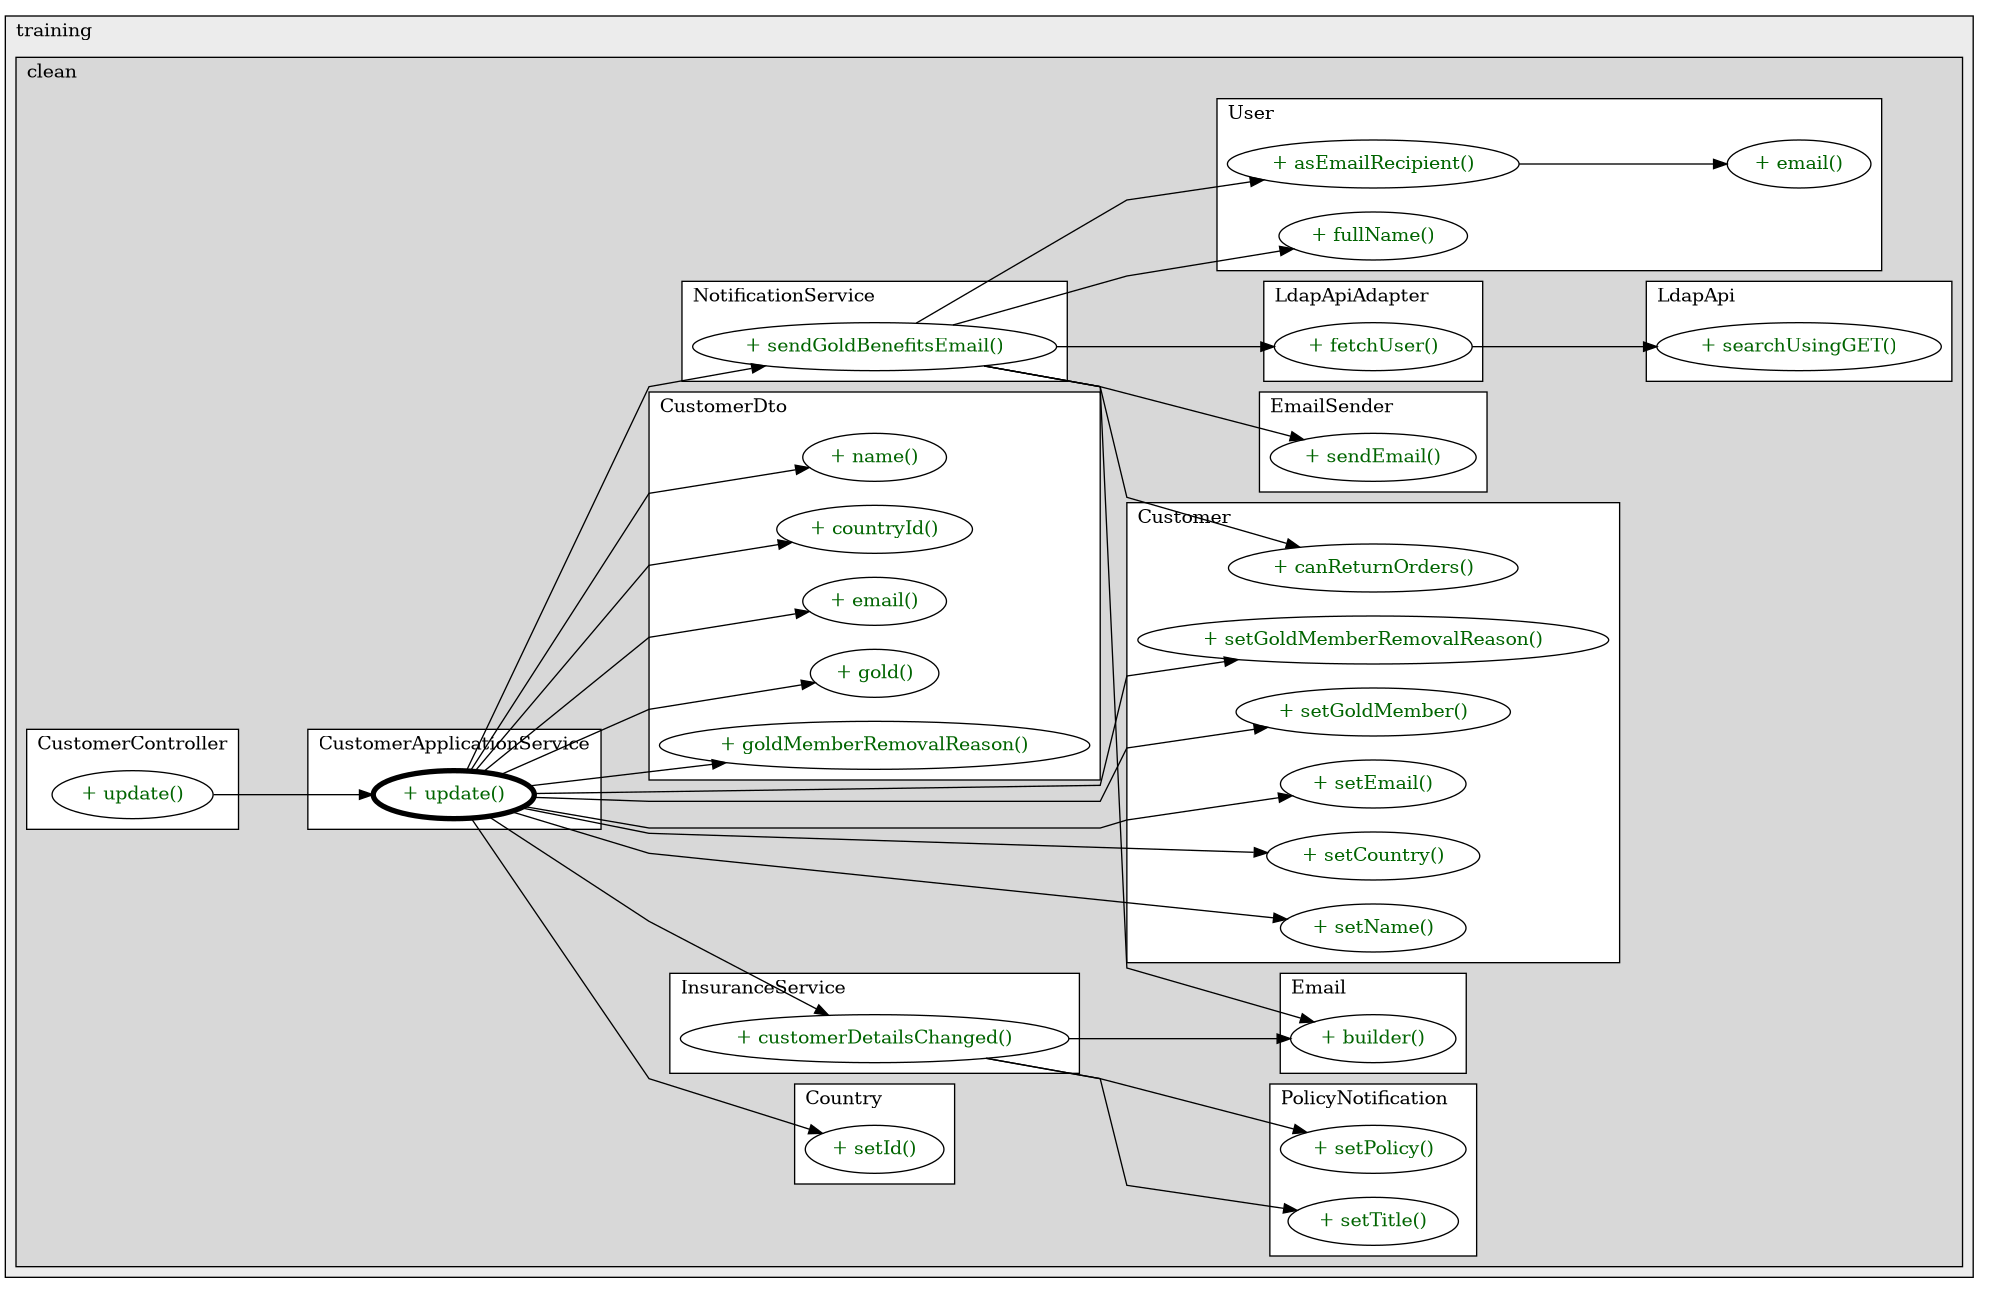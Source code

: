 @startuml

/' diagram meta data start
config=CallConfiguration;
{
  "rootMethod": "victor.training.clean.application.service.CustomerApplicationService#update(long,CustomerDto)",
  "projectClassification": {
    "searchMode": "OpenProject", // OpenProject, AllProjects
    "includedProjects": "",
    "pathEndKeywords": "*.impl",
    "isClientPath": "",
    "isClientName": "",
    "isTestPath": "",
    "isTestName": "",
    "isMappingPath": "",
    "isMappingName": "",
    "isDataAccessPath": "",
    "isDataAccessName": "",
    "isDataStructurePath": "",
    "isDataStructureName": "",
    "isInterfaceStructuresPath": "",
    "isInterfaceStructuresName": "",
    "isEntryPointPath": "",
    "isEntryPointName": "",
    "treatFinalFieldsAsMandatory": false
  },
  "graphRestriction": {
    "classPackageExcludeFilter": "",
    "classPackageIncludeFilter": "",
    "classNameExcludeFilter": "",
    "classNameIncludeFilter": "",
    "methodNameExcludeFilter": "",
    "methodNameIncludeFilter": "",
    "removeByInheritance": "", // inheritance/annotation based filtering is done in a second step
    "removeByAnnotation": "",
    "removeByClassPackage": "", // cleanup the graph after inheritance/annotation based filtering is done
    "removeByClassName": "",
    "cutMappings": false,
    "cutEnum": true,
    "cutTests": true,
    "cutClient": true,
    "cutDataAccess": true,
    "cutInterfaceStructures": true,
    "cutDataStructures": true,
    "cutGetterAndSetter": true,
    "cutConstructors": true
  },
  "graphTraversal": {
    "forwardDepth": 3,
    "backwardDepth": 3,
    "classPackageExcludeFilter": "",
    "classPackageIncludeFilter": "",
    "classNameExcludeFilter": "",
    "classNameIncludeFilter": "",
    "methodNameExcludeFilter": "",
    "methodNameIncludeFilter": "",
    "hideMappings": false,
    "hideDataStructures": false,
    "hidePrivateMethods": true,
    "hideInterfaceCalls": true, // indirection: implementation -> interface (is hidden) -> implementation
    "onlyShowApplicationEntryPoints": false, // root node is included
    "useMethodCallsForStructureDiagram": "ForwardOnly" // ForwardOnly, BothDirections, No
  },
  "details": {
    "aggregation": "GroupByClass", // ByClass, GroupByClass, None
    "showMethodParametersTypes": false,
    "showMethodParametersNames": false,
    "showMethodReturnType": false,
    "showPackageLevels": 2,
    "showCallOrder": false,
    "edgeMode": "MethodsOnly", // TypesOnly, MethodsOnly, TypesAndMethods, MethodsAndDirectTypeUsage
    "showDetailedClassStructure": false
  },
  "rootClass": "victor.training.clean.application.service.CustomerApplicationService",
  "extensionCallbackMethod": "" // qualified.class.name#methodName - signature: public static String method(String)
}
diagram meta data end '/



digraph g {
    rankdir="LR"
    splines=polyline
    

'nodes 
subgraph cluster_1276119258 { 
   	label=training
	labeljust=l
	fillcolor="#ececec"
	style=filled
   
   subgraph cluster_1843584971 { 
   	label=clean
	labeljust=l
	fillcolor="#d8d8d8"
	style=filled
   
   subgraph cluster_1008095993 { 
   	label=Country
	labeljust=l
	fillcolor=white
	style=filled
   
   Country766465137XXXsetId3327612[
	label="+ setId()"
	style=filled
	fillcolor=white
	tooltip="Country

null"
	fontcolor=darkgreen
];
} 

subgraph cluster_1792388607 { 
   	label=EmailSender
	labeljust=l
	fillcolor=white
	style=filled
   
   EmailSender1420328162XXXsendEmail67066748[
	label="+ sendEmail()"
	style=filled
	fillcolor=white
	tooltip="EmailSender

null"
	fontcolor=darkgreen
];
} 

subgraph cluster_1840537468 { 
   	label=InsuranceService
	labeljust=l
	fillcolor=white
	style=filled
   
   InsuranceService650149093XXXcustomerDetailsChanged670819326[
	label="+ customerDetailsChanged()"
	style=filled
	fillcolor=white
	tooltip="InsuranceService

null"
	fontcolor=darkgreen
];
} 

subgraph cluster_2060608460 { 
   	label=LdapApiAdapter
	labeljust=l
	fillcolor=white
	style=filled
   
   LdapApiAdapter1420328162XXXfetchUser1808118735[
	label="+ fetchUser()"
	style=filled
	fillcolor=white
	tooltip="LdapApiAdapter

null"
	fontcolor=darkgreen
];
} 

subgraph cluster_2130579237 { 
   	label=Customer
	labeljust=l
	fillcolor=white
	style=filled
   
   Customer766465137XXXcanReturnOrders0[
	label="+ canReturnOrders()"
	style=filled
	fillcolor=white
	tooltip="Customer

null"
	fontcolor=darkgreen
];

Customer766465137XXXsetCountry1672482954[
	label="+ setCountry()"
	style=filled
	fillcolor=white
	tooltip="Customer

null"
	fontcolor=darkgreen
];

Customer766465137XXXsetEmail1808118735[
	label="+ setEmail()"
	style=filled
	fillcolor=white
	tooltip="Customer

null"
	fontcolor=darkgreen
];

Customer766465137XXXsetGoldMember64711720[
	label="+ setGoldMember()"
	style=filled
	fillcolor=white
	tooltip="Customer

null"
	fontcolor=darkgreen
];

Customer766465137XXXsetGoldMemberRemovalReason1808118735[
	label="+ setGoldMemberRemovalReason()"
	style=filled
	fillcolor=white
	tooltip="Customer

null"
	fontcolor=darkgreen
];

Customer766465137XXXsetName1808118735[
	label="+ setName()"
	style=filled
	fillcolor=white
	tooltip="Customer

null"
	fontcolor=darkgreen
];
} 

subgraph cluster_28261004 { 
   	label=CustomerApplicationService
	labeljust=l
	fillcolor=white
	style=filled
   
   CustomerApplicationService650149093XXXupdate1089482257[
	label="+ update()"
	style=filled
	fillcolor=white
	tooltip="CustomerApplicationService

null"
	penwidth=4
	fontcolor=darkgreen
];
} 

subgraph cluster_43491324 { 
   	label=CustomerController
	labeljust=l
	fillcolor=white
	style=filled
   
   CustomerController651411308XXXupdate1089482257[
	label="+ update()"
	style=filled
	fillcolor=white
	tooltip="CustomerController

null"
	fontcolor=darkgreen
];
} 

subgraph cluster_552971682 { 
   	label=CustomerDto
	labeljust=l
	fillcolor=white
	style=filled
   
   CustomerDto305189903XXXcountryId0[
	label="+ countryId()"
	style=filled
	fillcolor=white
	tooltip="CustomerDto

null"
	fontcolor=darkgreen
];

CustomerDto305189903XXXemail0[
	label="+ email()"
	style=filled
	fillcolor=white
	tooltip="CustomerDto

null"
	fontcolor=darkgreen
];

CustomerDto305189903XXXgold0[
	label="+ gold()"
	style=filled
	fillcolor=white
	tooltip="CustomerDto

null"
	fontcolor=darkgreen
];

CustomerDto305189903XXXgoldMemberRemovalReason0[
	label="+ goldMemberRemovalReason()"
	style=filled
	fillcolor=white
	tooltip="CustomerDto

null"
	fontcolor=darkgreen
];

CustomerDto305189903XXXname0[
	label="+ name()"
	style=filled
	fillcolor=white
	tooltip="CustomerDto

null"
	fontcolor=darkgreen
];
} 

subgraph cluster_575234888 { 
   	label=User
	labeljust=l
	fillcolor=white
	style=filled
   
   User766465137XXXasEmailRecipient0[
	label="+ asEmailRecipient()"
	style=filled
	fillcolor=white
	tooltip="User

null"
	fontcolor=darkgreen
];

User766465137XXXemail0[
	label="+ email()"
	style=filled
	fillcolor=white
	tooltip="User

null"
	fontcolor=darkgreen
];

User766465137XXXfullName0[
	label="+ fullName()"
	style=filled
	fillcolor=white
	tooltip="User

null"
	fontcolor=darkgreen
];
} 

subgraph cluster_637453247 { 
   	label=Email
	labeljust=l
	fillcolor=white
	style=filled
   
   Email766465137XXXbuilder0[
	label="+ builder()"
	style=filled
	fillcolor=white
	tooltip="Email

null"
	fontcolor=darkgreen
];
} 

subgraph cluster_668426749 { 
   	label=LdapApi
	labeljust=l
	fillcolor=white
	style=filled
   
   LdapApi1420328162XXXsearchUsingGET924985979[
	label="+ searchUsingGET()"
	style=filled
	fillcolor=white
	tooltip="LdapApi

&#10;  search&#10;  &#10;  \<p\>\<b\>200\</b\> - OK&#10;  \<p\>\<b\>401\</b\> - Unauthorized&#10;  \<p\>\<b\>403\</b\> - Forbidden&#10;  \<p\>\<b\>404\</b\> - Not Found&#10;  @param un user name (optional)&#10;  @param fName fName (optional)&#10;  @param lName lName (optional)&#10;  @return List&lt;LdapUserDto&gt;&#10;  @throws RestClientException if an error occurs while attempting to invoke the API&#10; "
	fontcolor=darkgreen
];
} 

subgraph cluster_810901945 { 
   	label=NotificationService
	labeljust=l
	fillcolor=white
	style=filled
   
   NotificationService1404178947XXXsendGoldBenefitsEmail754683741[
	label="+ sendGoldBenefitsEmail()"
	style=filled
	fillcolor=white
	tooltip="NotificationService

null"
	fontcolor=darkgreen
];
} 

subgraph cluster_957636602 { 
   	label=PolicyNotification
	labeljust=l
	fillcolor=white
	style=filled
   
   PolicyNotification766465137XXXsetPolicy2101746548[
	label="+ setPolicy()"
	style=filled
	fillcolor=white
	tooltip="PolicyNotification

null"
	fontcolor=darkgreen
];

PolicyNotification766465137XXXsetTitle1808118735[
	label="+ setTitle()"
	style=filled
	fillcolor=white
	tooltip="PolicyNotification

null"
	fontcolor=darkgreen
];
} 
} 
} 

'edges    
CustomerApplicationService650149093XXXupdate1089482257 -> Country766465137XXXsetId3327612;
CustomerApplicationService650149093XXXupdate1089482257 -> Customer766465137XXXsetCountry1672482954;
CustomerApplicationService650149093XXXupdate1089482257 -> Customer766465137XXXsetEmail1808118735;
CustomerApplicationService650149093XXXupdate1089482257 -> Customer766465137XXXsetGoldMember64711720;
CustomerApplicationService650149093XXXupdate1089482257 -> Customer766465137XXXsetGoldMemberRemovalReason1808118735;
CustomerApplicationService650149093XXXupdate1089482257 -> Customer766465137XXXsetName1808118735;
CustomerApplicationService650149093XXXupdate1089482257 -> CustomerDto305189903XXXcountryId0;
CustomerApplicationService650149093XXXupdate1089482257 -> CustomerDto305189903XXXemail0;
CustomerApplicationService650149093XXXupdate1089482257 -> CustomerDto305189903XXXgold0;
CustomerApplicationService650149093XXXupdate1089482257 -> CustomerDto305189903XXXgoldMemberRemovalReason0;
CustomerApplicationService650149093XXXupdate1089482257 -> CustomerDto305189903XXXname0;
CustomerApplicationService650149093XXXupdate1089482257 -> InsuranceService650149093XXXcustomerDetailsChanged670819326;
CustomerApplicationService650149093XXXupdate1089482257 -> NotificationService1404178947XXXsendGoldBenefitsEmail754683741;
CustomerController651411308XXXupdate1089482257 -> CustomerApplicationService650149093XXXupdate1089482257;
InsuranceService650149093XXXcustomerDetailsChanged670819326 -> Email766465137XXXbuilder0;
InsuranceService650149093XXXcustomerDetailsChanged670819326 -> PolicyNotification766465137XXXsetPolicy2101746548;
InsuranceService650149093XXXcustomerDetailsChanged670819326 -> PolicyNotification766465137XXXsetTitle1808118735;
LdapApiAdapter1420328162XXXfetchUser1808118735 -> LdapApi1420328162XXXsearchUsingGET924985979;
NotificationService1404178947XXXsendGoldBenefitsEmail754683741 -> Customer766465137XXXcanReturnOrders0;
NotificationService1404178947XXXsendGoldBenefitsEmail754683741 -> Email766465137XXXbuilder0;
NotificationService1404178947XXXsendGoldBenefitsEmail754683741 -> EmailSender1420328162XXXsendEmail67066748;
NotificationService1404178947XXXsendGoldBenefitsEmail754683741 -> LdapApiAdapter1420328162XXXfetchUser1808118735;
NotificationService1404178947XXXsendGoldBenefitsEmail754683741 -> User766465137XXXasEmailRecipient0;
NotificationService1404178947XXXsendGoldBenefitsEmail754683741 -> User766465137XXXfullName0;
User766465137XXXasEmailRecipient0 -> User766465137XXXemail0;
    
}
@enduml